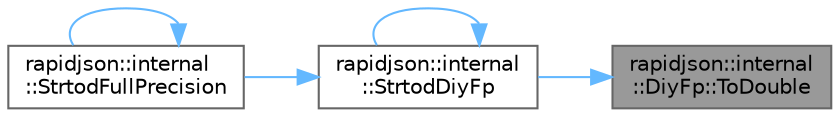 digraph "rapidjson::internal::DiyFp::ToDouble"
{
 // LATEX_PDF_SIZE
  bgcolor="transparent";
  edge [fontname=Helvetica,fontsize=10,labelfontname=Helvetica,labelfontsize=10];
  node [fontname=Helvetica,fontsize=10,shape=box,height=0.2,width=0.4];
  rankdir="RL";
  Node1 [id="Node000001",label="rapidjson::internal\l::DiyFp::ToDouble",height=0.2,width=0.4,color="gray40", fillcolor="grey60", style="filled", fontcolor="black",tooltip=" "];
  Node1 -> Node2 [id="edge1_Node000001_Node000002",dir="back",color="steelblue1",style="solid",tooltip=" "];
  Node2 [id="Node000002",label="rapidjson::internal\l::StrtodDiyFp",height=0.2,width=0.4,color="grey40", fillcolor="white", style="filled",URL="$namespacerapidjson_1_1internal.html#a94844bc3885da7295a64f4118d2cd5bc",tooltip=" "];
  Node2 -> Node2 [id="edge2_Node000002_Node000002",dir="back",color="steelblue1",style="solid",tooltip=" "];
  Node2 -> Node3 [id="edge3_Node000002_Node000003",dir="back",color="steelblue1",style="solid",tooltip=" "];
  Node3 [id="Node000003",label="rapidjson::internal\l::StrtodFullPrecision",height=0.2,width=0.4,color="grey40", fillcolor="white", style="filled",URL="$namespacerapidjson_1_1internal.html#a3b17825bcd2e913ccab1c5978a4ef35a",tooltip=" "];
  Node3 -> Node3 [id="edge4_Node000003_Node000003",dir="back",color="steelblue1",style="solid",tooltip=" "];
}

